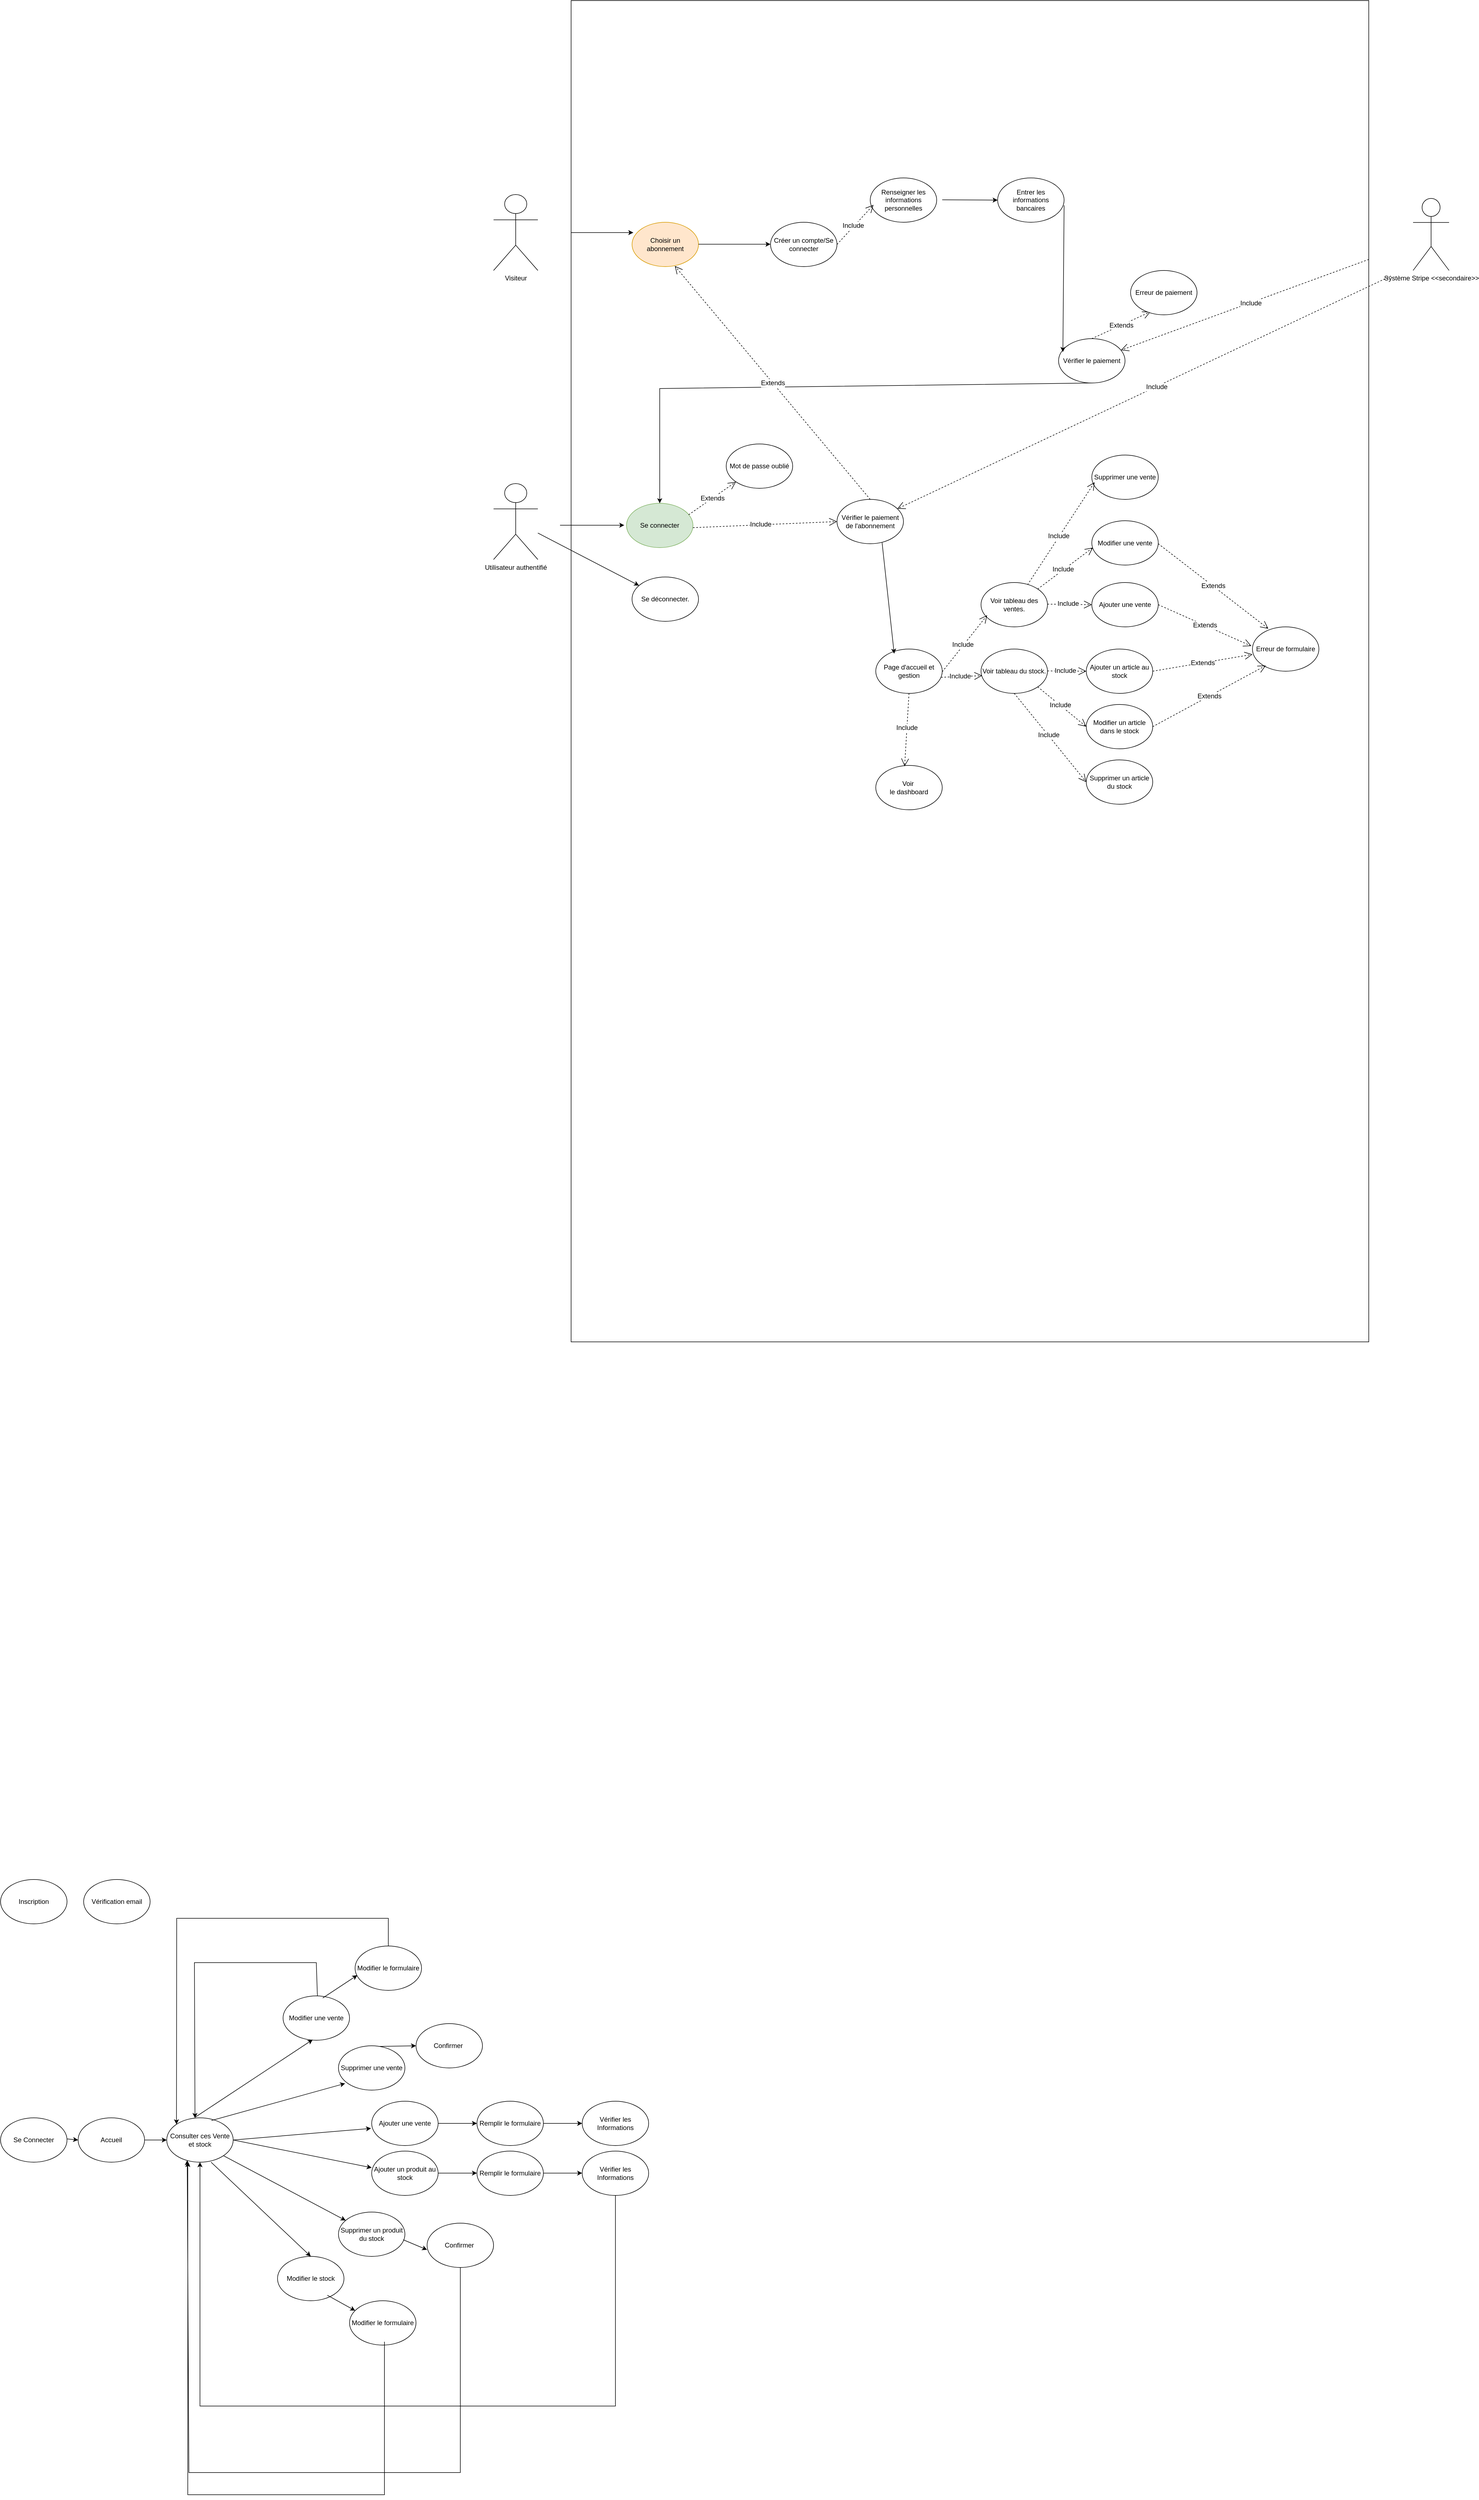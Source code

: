 <mxfile version="26.0.10">
  <diagram name="Page-1" id="WDRVITcvD2mHld8Jn1Gp">
    <mxGraphModel dx="3990" dy="2887" grid="1" gridSize="10" guides="1" tooltips="1" connect="1" arrows="1" fold="1" page="1" pageScale="1" pageWidth="1200" pageHeight="1600" background="#ffffff" math="0" shadow="0">
      <root>
        <mxCell id="0" />
        <mxCell id="1" parent="0" />
        <mxCell id="PsPLvPypxk53Q5T2BopA-7" value="Se Connecter" style="ellipse;whiteSpace=wrap;html=1;labelBackgroundColor=none;" parent="1" vertex="1">
          <mxGeometry x="-540" y="2500" width="120" height="80" as="geometry" />
        </mxCell>
        <mxCell id="PsPLvPypxk53Q5T2BopA-8" value="&lt;div&gt;Consulter ces Vente et stock&lt;/div&gt;" style="ellipse;whiteSpace=wrap;html=1;labelBackgroundColor=none;" parent="1" vertex="1">
          <mxGeometry x="-240" y="2500" width="120" height="80" as="geometry" />
        </mxCell>
        <mxCell id="PsPLvPypxk53Q5T2BopA-9" value="Ajouter un produit au stock" style="ellipse;whiteSpace=wrap;html=1;labelBackgroundColor=none;" parent="1" vertex="1">
          <mxGeometry x="130" y="2560" width="120" height="80" as="geometry" />
        </mxCell>
        <mxCell id="PsPLvPypxk53Q5T2BopA-10" value="Ajouter une vente" style="ellipse;whiteSpace=wrap;html=1;labelBackgroundColor=none;" parent="1" vertex="1">
          <mxGeometry x="130" y="2470" width="120" height="80" as="geometry" />
        </mxCell>
        <mxCell id="PsPLvPypxk53Q5T2BopA-11" value="Supprimer un produit du stock" style="ellipse;whiteSpace=wrap;html=1;labelBackgroundColor=none;" parent="1" vertex="1">
          <mxGeometry x="70" y="2670" width="120" height="80" as="geometry" />
        </mxCell>
        <mxCell id="PsPLvPypxk53Q5T2BopA-12" value="Supprimer une vente" style="ellipse;whiteSpace=wrap;html=1;labelBackgroundColor=none;" parent="1" vertex="1">
          <mxGeometry x="70" y="2370" width="120" height="80" as="geometry" />
        </mxCell>
        <mxCell id="PsPLvPypxk53Q5T2BopA-13" value="Modifier une vente" style="ellipse;whiteSpace=wrap;html=1;labelBackgroundColor=none;" parent="1" vertex="1">
          <mxGeometry x="-30" y="2280" width="120" height="80" as="geometry" />
        </mxCell>
        <mxCell id="PsPLvPypxk53Q5T2BopA-14" value="Modifier le stock" style="ellipse;whiteSpace=wrap;html=1;labelBackgroundColor=none;" parent="1" vertex="1">
          <mxGeometry x="-40" y="2750" width="120" height="80" as="geometry" />
        </mxCell>
        <mxCell id="PsPLvPypxk53Q5T2BopA-15" value="Inscription" style="ellipse;whiteSpace=wrap;html=1;labelBackgroundColor=none;" parent="1" vertex="1">
          <mxGeometry x="-540" y="2070" width="120" height="80" as="geometry" />
        </mxCell>
        <mxCell id="PsPLvPypxk53Q5T2BopA-16" value="Vérification email" style="ellipse;whiteSpace=wrap;html=1;labelBackgroundColor=none;" parent="1" vertex="1">
          <mxGeometry x="-390" y="2070" width="120" height="80" as="geometry" />
        </mxCell>
        <mxCell id="PsPLvPypxk53Q5T2BopA-21" value="Modifier le formulaire" style="ellipse;whiteSpace=wrap;html=1;labelBackgroundColor=none;" parent="1" vertex="1">
          <mxGeometry x="100" y="2190" width="120" height="80" as="geometry" />
        </mxCell>
        <mxCell id="PsPLvPypxk53Q5T2BopA-23" value="Accueil" style="ellipse;whiteSpace=wrap;html=1;labelBackgroundColor=none;" parent="1" vertex="1">
          <mxGeometry x="-400" y="2500" width="120" height="80" as="geometry" />
        </mxCell>
        <mxCell id="PsPLvPypxk53Q5T2BopA-24" value="Con&lt;span style=&quot;background-color: initial;&quot;&gt;firmer&amp;nbsp;&lt;/span&gt;" style="ellipse;whiteSpace=wrap;html=1;labelBackgroundColor=none;" parent="1" vertex="1">
          <mxGeometry x="210" y="2330" width="120" height="80" as="geometry" />
        </mxCell>
        <mxCell id="PsPLvPypxk53Q5T2BopA-25" value="Remplir le formulaire" style="ellipse;whiteSpace=wrap;html=1;labelBackgroundColor=none;" parent="1" vertex="1">
          <mxGeometry x="320" y="2470" width="120" height="80" as="geometry" />
        </mxCell>
        <mxCell id="PsPLvPypxk53Q5T2BopA-26" value="Remplir le formulaire" style="ellipse;whiteSpace=wrap;html=1;labelBackgroundColor=none;" parent="1" vertex="1">
          <mxGeometry x="320" y="2560" width="120" height="80" as="geometry" />
        </mxCell>
        <mxCell id="PsPLvPypxk53Q5T2BopA-27" value="Modifier le formulaire" style="ellipse;whiteSpace=wrap;html=1;labelBackgroundColor=none;" parent="1" vertex="1">
          <mxGeometry x="90" y="2830" width="120" height="80" as="geometry" />
        </mxCell>
        <mxCell id="PsPLvPypxk53Q5T2BopA-28" value="Con&lt;span style=&quot;background-color: initial;&quot;&gt;firmer&amp;nbsp;&lt;/span&gt;" style="ellipse;whiteSpace=wrap;html=1;labelBackgroundColor=none;" parent="1" vertex="1">
          <mxGeometry x="230" y="2690" width="120" height="80" as="geometry" />
        </mxCell>
        <mxCell id="PsPLvPypxk53Q5T2BopA-29" value="Vérifier les Informations" style="ellipse;whiteSpace=wrap;html=1;labelBackgroundColor=none;" parent="1" vertex="1">
          <mxGeometry x="510" y="2470" width="120" height="80" as="geometry" />
        </mxCell>
        <mxCell id="PsPLvPypxk53Q5T2BopA-30" value="Vérifier les Informations" style="ellipse;whiteSpace=wrap;html=1;labelBackgroundColor=none;" parent="1" vertex="1">
          <mxGeometry x="510" y="2560" width="120" height="80" as="geometry" />
        </mxCell>
        <mxCell id="PsPLvPypxk53Q5T2BopA-31" value="" style="endArrow=classic;html=1;rounded=0;entryX=0;entryY=0.5;entryDx=0;entryDy=0;labelBackgroundColor=none;fontColor=default;" parent="1" target="PsPLvPypxk53Q5T2BopA-23" edge="1">
          <mxGeometry width="50" height="50" relative="1" as="geometry">
            <mxPoint x="-420" y="2538" as="sourcePoint" />
            <mxPoint x="-240" y="2760" as="targetPoint" />
          </mxGeometry>
        </mxCell>
        <mxCell id="PsPLvPypxk53Q5T2BopA-32" value="" style="endArrow=classic;html=1;rounded=0;entryX=0;entryY=0.5;entryDx=0;entryDy=0;labelBackgroundColor=none;fontColor=default;" parent="1" source="PsPLvPypxk53Q5T2BopA-23" target="PsPLvPypxk53Q5T2BopA-8" edge="1">
          <mxGeometry width="50" height="50" relative="1" as="geometry">
            <mxPoint x="-170" y="2580" as="sourcePoint" />
            <mxPoint x="-160" y="2542" as="targetPoint" />
          </mxGeometry>
        </mxCell>
        <mxCell id="PsPLvPypxk53Q5T2BopA-34" value="" style="endArrow=classic;html=1;rounded=0;entryX=-0.01;entryY=0.613;entryDx=0;entryDy=0;entryPerimeter=0;exitX=1;exitY=0.5;exitDx=0;exitDy=0;labelBackgroundColor=none;fontColor=default;" parent="1" source="PsPLvPypxk53Q5T2BopA-8" target="PsPLvPypxk53Q5T2BopA-10" edge="1">
          <mxGeometry width="50" height="50" relative="1" as="geometry">
            <mxPoint x="100" y="2550" as="sourcePoint" />
            <mxPoint x="200" y="2550" as="targetPoint" />
          </mxGeometry>
        </mxCell>
        <mxCell id="PsPLvPypxk53Q5T2BopA-35" value="" style="endArrow=classic;html=1;rounded=0;entryX=0;entryY=0.375;entryDx=0;entryDy=0;entryPerimeter=0;exitX=1;exitY=0.5;exitDx=0;exitDy=0;labelBackgroundColor=none;fontColor=default;" parent="1" source="PsPLvPypxk53Q5T2BopA-8" target="PsPLvPypxk53Q5T2BopA-9" edge="1">
          <mxGeometry width="50" height="50" relative="1" as="geometry">
            <mxPoint x="100" y="2550" as="sourcePoint" />
            <mxPoint x="139" y="2529" as="targetPoint" />
          </mxGeometry>
        </mxCell>
        <mxCell id="PsPLvPypxk53Q5T2BopA-36" value="" style="endArrow=classic;html=1;rounded=0;exitX=1;exitY=0.5;exitDx=0;exitDy=0;labelBackgroundColor=none;fontColor=default;" parent="1" source="PsPLvPypxk53Q5T2BopA-10" target="PsPLvPypxk53Q5T2BopA-25" edge="1">
          <mxGeometry width="50" height="50" relative="1" as="geometry">
            <mxPoint x="110" y="2560" as="sourcePoint" />
            <mxPoint x="139" y="2529" as="targetPoint" />
          </mxGeometry>
        </mxCell>
        <mxCell id="PsPLvPypxk53Q5T2BopA-37" value="" style="endArrow=classic;html=1;rounded=0;exitX=1;exitY=0.5;exitDx=0;exitDy=0;labelBackgroundColor=none;fontColor=default;" parent="1" edge="1">
          <mxGeometry width="50" height="50" relative="1" as="geometry">
            <mxPoint x="250" y="2599.7" as="sourcePoint" />
            <mxPoint x="320" y="2599.7" as="targetPoint" />
          </mxGeometry>
        </mxCell>
        <mxCell id="PsPLvPypxk53Q5T2BopA-38" value="" style="endArrow=classic;html=1;rounded=0;exitX=1;exitY=0.5;exitDx=0;exitDy=0;labelBackgroundColor=none;fontColor=default;" parent="1" edge="1">
          <mxGeometry width="50" height="50" relative="1" as="geometry">
            <mxPoint x="440" y="2510" as="sourcePoint" />
            <mxPoint x="510" y="2510" as="targetPoint" />
          </mxGeometry>
        </mxCell>
        <mxCell id="PsPLvPypxk53Q5T2BopA-39" value="" style="endArrow=classic;html=1;rounded=0;exitX=1;exitY=0.5;exitDx=0;exitDy=0;labelBackgroundColor=none;fontColor=default;" parent="1" edge="1">
          <mxGeometry width="50" height="50" relative="1" as="geometry">
            <mxPoint x="440" y="2599.7" as="sourcePoint" />
            <mxPoint x="510" y="2599.7" as="targetPoint" />
          </mxGeometry>
        </mxCell>
        <mxCell id="PsPLvPypxk53Q5T2BopA-43" value="" style="endArrow=classic;html=1;rounded=0;exitX=1;exitY=1;exitDx=0;exitDy=0;labelBackgroundColor=none;fontColor=default;" parent="1" source="PsPLvPypxk53Q5T2BopA-8" target="PsPLvPypxk53Q5T2BopA-11" edge="1">
          <mxGeometry width="50" height="50" relative="1" as="geometry">
            <mxPoint x="40" y="2590" as="sourcePoint" />
            <mxPoint x="70" y="2630" as="targetPoint" />
          </mxGeometry>
        </mxCell>
        <mxCell id="PsPLvPypxk53Q5T2BopA-44" value="" style="endArrow=classic;html=1;rounded=0;entryX=0.5;entryY=0;entryDx=0;entryDy=0;exitX=0.667;exitY=1;exitDx=0;exitDy=0;exitPerimeter=0;labelBackgroundColor=none;fontColor=default;" parent="1" source="PsPLvPypxk53Q5T2BopA-8" target="PsPLvPypxk53Q5T2BopA-14" edge="1">
          <mxGeometry width="50" height="50" relative="1" as="geometry">
            <mxPoint x="40" y="2590" as="sourcePoint" />
            <mxPoint x="113" y="2684" as="targetPoint" />
          </mxGeometry>
        </mxCell>
        <mxCell id="PsPLvPypxk53Q5T2BopA-45" value="" style="endArrow=classic;html=1;rounded=0;exitX=0.672;exitY=0.061;exitDx=0;exitDy=0;exitPerimeter=0;labelBackgroundColor=none;fontColor=default;" parent="1" source="PsPLvPypxk53Q5T2BopA-8" edge="1">
          <mxGeometry width="50" height="50" relative="1" as="geometry">
            <mxPoint x="41" y="2510" as="sourcePoint" />
            <mxPoint x="82" y="2438" as="targetPoint" />
          </mxGeometry>
        </mxCell>
        <mxCell id="PsPLvPypxk53Q5T2BopA-46" value="" style="endArrow=classic;html=1;rounded=0;entryX=0.446;entryY=0.987;entryDx=0;entryDy=0;entryPerimeter=0;exitX=0.432;exitY=-0.018;exitDx=0;exitDy=0;exitPerimeter=0;labelBackgroundColor=none;fontColor=default;" parent="1" source="PsPLvPypxk53Q5T2BopA-8" target="PsPLvPypxk53Q5T2BopA-13" edge="1">
          <mxGeometry width="50" height="50" relative="1" as="geometry">
            <mxPoint x="40" y="2510" as="sourcePoint" />
            <mxPoint x="92" y="2448" as="targetPoint" />
          </mxGeometry>
        </mxCell>
        <mxCell id="PsPLvPypxk53Q5T2BopA-47" value="" style="endArrow=classic;html=1;rounded=0;exitX=0.597;exitY=0.048;exitDx=0;exitDy=0;exitPerimeter=0;entryX=0.034;entryY=0.658;entryDx=0;entryDy=0;entryPerimeter=0;labelBackgroundColor=none;fontColor=default;" parent="1" source="PsPLvPypxk53Q5T2BopA-13" target="PsPLvPypxk53Q5T2BopA-21" edge="1">
          <mxGeometry width="50" height="50" relative="1" as="geometry">
            <mxPoint x="51" y="2520" as="sourcePoint" />
            <mxPoint x="92" y="2448" as="targetPoint" />
          </mxGeometry>
        </mxCell>
        <mxCell id="PsPLvPypxk53Q5T2BopA-48" value="" style="endArrow=classic;html=1;rounded=0;exitX=0.622;exitY=0.014;exitDx=0;exitDy=0;exitPerimeter=0;entryX=0;entryY=0.5;entryDx=0;entryDy=0;labelBackgroundColor=none;fontColor=default;" parent="1" source="PsPLvPypxk53Q5T2BopA-12" target="PsPLvPypxk53Q5T2BopA-24" edge="1">
          <mxGeometry width="50" height="50" relative="1" as="geometry">
            <mxPoint x="52" y="2294" as="sourcePoint" />
            <mxPoint x="114" y="2253" as="targetPoint" />
          </mxGeometry>
        </mxCell>
        <mxCell id="PsPLvPypxk53Q5T2BopA-50" value="" style="endArrow=classic;html=1;rounded=0;entryX=0.085;entryY=0.223;entryDx=0;entryDy=0;entryPerimeter=0;labelBackgroundColor=none;fontColor=default;" parent="1" target="PsPLvPypxk53Q5T2BopA-27" edge="1">
          <mxGeometry width="50" height="50" relative="1" as="geometry">
            <mxPoint x="50" y="2820" as="sourcePoint" />
            <mxPoint x="113" y="2904" as="targetPoint" />
          </mxGeometry>
        </mxCell>
        <mxCell id="PsPLvPypxk53Q5T2BopA-51" value="" style="endArrow=classic;html=1;rounded=0;entryX=0;entryY=0.601;entryDx=0;entryDy=0;entryPerimeter=0;labelBackgroundColor=none;fontColor=default;" parent="1" target="PsPLvPypxk53Q5T2BopA-28" edge="1">
          <mxGeometry width="50" height="50" relative="1" as="geometry">
            <mxPoint x="187" y="2720" as="sourcePoint" />
            <mxPoint x="250" y="2804" as="targetPoint" />
          </mxGeometry>
        </mxCell>
        <mxCell id="PsPLvPypxk53Q5T2BopA-53" value="" style="endArrow=classic;html=1;rounded=0;exitX=0.5;exitY=1;exitDx=0;exitDy=0;entryX=0.5;entryY=1;entryDx=0;entryDy=0;labelBackgroundColor=none;fontColor=default;" parent="1" source="PsPLvPypxk53Q5T2BopA-30" target="PsPLvPypxk53Q5T2BopA-8" edge="1">
          <mxGeometry width="50" height="50" relative="1" as="geometry">
            <mxPoint x="90" y="2670" as="sourcePoint" />
            <mxPoint x="140" y="2620" as="targetPoint" />
            <Array as="points">
              <mxPoint x="570" y="3020" />
              <mxPoint x="-180" y="3020" />
            </Array>
          </mxGeometry>
        </mxCell>
        <mxCell id="PsPLvPypxk53Q5T2BopA-54" value="" style="endArrow=classic;html=1;rounded=0;exitX=0.5;exitY=1;exitDx=0;exitDy=0;entryX=0.308;entryY=0.956;entryDx=0;entryDy=0;entryPerimeter=0;labelBackgroundColor=none;fontColor=default;" parent="1" target="PsPLvPypxk53Q5T2BopA-8" edge="1">
          <mxGeometry width="50" height="50" relative="1" as="geometry">
            <mxPoint x="290" y="2770" as="sourcePoint" />
            <mxPoint x="-460" y="2710" as="targetPoint" />
            <Array as="points">
              <mxPoint x="290" y="3140" />
              <mxPoint x="-200" y="3140" />
            </Array>
          </mxGeometry>
        </mxCell>
        <mxCell id="PsPLvPypxk53Q5T2BopA-55" value="" style="endArrow=classic;html=1;rounded=0;exitX=0.5;exitY=1;exitDx=0;exitDy=0;entryX=0.317;entryY=0.995;entryDx=0;entryDy=0;entryPerimeter=0;labelBackgroundColor=none;fontColor=default;" parent="1" target="PsPLvPypxk53Q5T2BopA-8" edge="1">
          <mxGeometry width="50" height="50" relative="1" as="geometry">
            <mxPoint x="153" y="2904" as="sourcePoint" />
            <mxPoint x="-340" y="2710" as="targetPoint" />
            <Array as="points">
              <mxPoint x="153" y="3180" />
              <mxPoint x="-90" y="3180" />
              <mxPoint x="-202" y="3180" />
            </Array>
          </mxGeometry>
        </mxCell>
        <mxCell id="PsPLvPypxk53Q5T2BopA-56" value="" style="endArrow=classic;html=1;rounded=0;exitX=0.5;exitY=1;exitDx=0;exitDy=0;entryX=0;entryY=0;entryDx=0;entryDy=0;labelBackgroundColor=none;fontColor=default;" parent="1" target="PsPLvPypxk53Q5T2BopA-8" edge="1">
          <mxGeometry width="50" height="50" relative="1" as="geometry">
            <mxPoint x="160" y="2190" as="sourcePoint" />
            <mxPoint x="-333" y="1996" as="targetPoint" />
            <Array as="points">
              <mxPoint x="160" y="2140" />
              <mxPoint x="-222" y="2140" />
            </Array>
          </mxGeometry>
        </mxCell>
        <mxCell id="PsPLvPypxk53Q5T2BopA-57" value="" style="endArrow=classic;html=1;rounded=0;exitX=0.5;exitY=1;exitDx=0;exitDy=0;entryX=0.425;entryY=0.004;entryDx=0;entryDy=0;entryPerimeter=0;labelBackgroundColor=none;fontColor=default;" parent="1" target="PsPLvPypxk53Q5T2BopA-8" edge="1">
          <mxGeometry width="50" height="50" relative="1" as="geometry">
            <mxPoint x="32" y="2280" as="sourcePoint" />
            <mxPoint x="-350" y="2602" as="targetPoint" />
            <Array as="points">
              <mxPoint x="30" y="2220" />
              <mxPoint x="-190" y="2220" />
            </Array>
          </mxGeometry>
        </mxCell>
        <mxCell id="PsPLvPypxk53Q5T2BopA-70" value="" style="rounded=0;whiteSpace=wrap;html=1;" parent="1" vertex="1">
          <mxGeometry x="490" y="-1320" width="1440" height="2420" as="geometry" />
        </mxCell>
        <mxCell id="PsPLvPypxk53Q5T2BopA-71" value="Visiteur" style="shape=umlActor;verticalLabelPosition=bottom;verticalAlign=top;html=1;" parent="1" vertex="1">
          <mxGeometry x="350" y="-970" width="80" height="137" as="geometry" />
        </mxCell>
        <mxCell id="PsPLvPypxk53Q5T2BopA-72" value="" style="endArrow=classic;html=1;rounded=0;exitX=0;exitY=0.173;exitDx=0;exitDy=0;exitPerimeter=0;entryX=0.078;entryY=0.173;entryDx=0;entryDy=0;entryPerimeter=0;" parent="1" source="PsPLvPypxk53Q5T2BopA-70" target="PsPLvPypxk53Q5T2BopA-70" edge="1">
          <mxGeometry width="50" height="50" relative="1" as="geometry">
            <mxPoint x="520" y="-800" as="sourcePoint" />
            <mxPoint x="570" y="-850" as="targetPoint" />
          </mxGeometry>
        </mxCell>
        <mxCell id="PsPLvPypxk53Q5T2BopA-73" value="Choisir un abonnement" style="ellipse;whiteSpace=wrap;html=1;fillColor=#ffe6cc;strokeColor=#d79b00;" parent="1" vertex="1">
          <mxGeometry x="600" y="-920" width="120" height="80" as="geometry" />
        </mxCell>
        <mxCell id="PsPLvPypxk53Q5T2BopA-74" value="" style="endArrow=classic;html=1;rounded=0;exitX=0;exitY=0.173;exitDx=0;exitDy=0;exitPerimeter=0;entryX=0.078;entryY=0.173;entryDx=0;entryDy=0;entryPerimeter=0;" parent="1" edge="1">
          <mxGeometry width="50" height="50" relative="1" as="geometry">
            <mxPoint x="720" y="-880.4" as="sourcePoint" />
            <mxPoint x="850" y="-880.4" as="targetPoint" />
          </mxGeometry>
        </mxCell>
        <mxCell id="PsPLvPypxk53Q5T2BopA-75" value="Créer un compte/Se connecter" style="ellipse;whiteSpace=wrap;html=1;" parent="1" vertex="1">
          <mxGeometry x="850" y="-920" width="120" height="80" as="geometry" />
        </mxCell>
        <mxCell id="PsPLvPypxk53Q5T2BopA-76" value="Renseigner les informations personnelles" style="ellipse;whiteSpace=wrap;html=1;" parent="1" vertex="1">
          <mxGeometry x="1030" y="-1000" width="120" height="80" as="geometry" />
        </mxCell>
        <mxCell id="PsPLvPypxk53Q5T2BopA-77" value="Entrer les informations bancaires" style="ellipse;whiteSpace=wrap;html=1;" parent="1" vertex="1">
          <mxGeometry x="1260" y="-1000" width="120" height="80" as="geometry" />
        </mxCell>
        <mxCell id="PsPLvPypxk53Q5T2BopA-78" value="Vérifier le paiement" style="ellipse;whiteSpace=wrap;html=1;" parent="1" vertex="1">
          <mxGeometry x="1370" y="-710" width="120" height="80" as="geometry" />
        </mxCell>
        <mxCell id="PsPLvPypxk53Q5T2BopA-79" value="Se connecter" style="ellipse;whiteSpace=wrap;html=1;fillColor=#d5e8d4;strokeColor=#82b366;" parent="1" vertex="1">
          <mxGeometry x="590" y="-413" width="120" height="80" as="geometry" />
        </mxCell>
        <mxCell id="PsPLvPypxk53Q5T2BopA-80" value="Extends" style="endArrow=open;endSize=12;dashed=1;html=1;rounded=0;fontSize=12;curved=1;exitX=0.5;exitY=0;exitDx=0;exitDy=0;entryX=0.299;entryY=0.932;entryDx=0;entryDy=0;entryPerimeter=0;" parent="1" source="PsPLvPypxk53Q5T2BopA-78" target="PsPLvPypxk53Q5T2BopA-90" edge="1">
          <mxGeometry x="-0.004" width="160" relative="1" as="geometry">
            <mxPoint x="1258" y="-1097" as="sourcePoint" />
            <mxPoint x="890" y="-1150" as="targetPoint" />
            <mxPoint as="offset" />
          </mxGeometry>
        </mxCell>
        <mxCell id="PsPLvPypxk53Q5T2BopA-81" value="Include" style="endArrow=open;endSize=12;dashed=1;html=1;rounded=0;fontSize=12;curved=1;entryX=0.049;entryY=0.608;entryDx=0;entryDy=0;exitX=1;exitY=0.5;exitDx=0;exitDy=0;entryPerimeter=0;" parent="1" source="PsPLvPypxk53Q5T2BopA-75" target="PsPLvPypxk53Q5T2BopA-76" edge="1">
          <mxGeometry x="-0.051" y="1" width="160" relative="1" as="geometry">
            <mxPoint x="1050" y="-800" as="sourcePoint" />
            <mxPoint x="797" y="-732" as="targetPoint" />
            <mxPoint x="-1" as="offset" />
          </mxGeometry>
        </mxCell>
        <mxCell id="PsPLvPypxk53Q5T2BopA-82" value="" style="endArrow=classic;html=1;rounded=0;exitX=0;exitY=0.173;exitDx=0;exitDy=0;exitPerimeter=0;entryX=0;entryY=0.5;entryDx=0;entryDy=0;" parent="1" target="PsPLvPypxk53Q5T2BopA-77" edge="1">
          <mxGeometry width="50" height="50" relative="1" as="geometry">
            <mxPoint x="1160" y="-960.48" as="sourcePoint" />
            <mxPoint x="1220" y="-960.06" as="targetPoint" />
          </mxGeometry>
        </mxCell>
        <mxCell id="PsPLvPypxk53Q5T2BopA-83" value="Système Stripe &amp;lt;&amp;lt;secondaire&amp;gt;&amp;gt;" style="shape=umlActor;verticalLabelPosition=bottom;verticalAlign=top;html=1;" parent="1" vertex="1">
          <mxGeometry x="2010" y="-963" width="65" height="130" as="geometry" />
        </mxCell>
        <mxCell id="PsPLvPypxk53Q5T2BopA-85" value="Include" style="endArrow=open;endSize=12;dashed=1;html=1;rounded=0;fontSize=12;curved=1;exitX=1;exitY=0.193;exitDx=0;exitDy=0;exitPerimeter=0;" parent="1" source="PsPLvPypxk53Q5T2BopA-70" target="PsPLvPypxk53Q5T2BopA-78" edge="1">
          <mxGeometry x="-0.051" y="1" width="160" relative="1" as="geometry">
            <mxPoint x="1580" y="-869" as="sourcePoint" />
            <mxPoint x="1666" y="-860" as="targetPoint" />
            <mxPoint x="-1" as="offset" />
          </mxGeometry>
        </mxCell>
        <mxCell id="PsPLvPypxk53Q5T2BopA-86" value="Utilisateur authentifié" style="shape=umlActor;verticalLabelPosition=bottom;verticalAlign=top;html=1;" parent="1" vertex="1">
          <mxGeometry x="350" y="-448.5" width="80" height="137" as="geometry" />
        </mxCell>
        <mxCell id="PsPLvPypxk53Q5T2BopA-87" value="" style="endArrow=classic;html=1;rounded=0;exitX=0.5;exitY=1;exitDx=0;exitDy=0;entryX=0.5;entryY=0;entryDx=0;entryDy=0;" parent="1" source="PsPLvPypxk53Q5T2BopA-78" target="PsPLvPypxk53Q5T2BopA-79" edge="1">
          <mxGeometry width="50" height="50" relative="1" as="geometry">
            <mxPoint x="1250" y="-570" as="sourcePoint" />
            <mxPoint x="1300" y="-620" as="targetPoint" />
            <Array as="points">
              <mxPoint x="650" y="-620" />
            </Array>
          </mxGeometry>
        </mxCell>
        <mxCell id="PsPLvPypxk53Q5T2BopA-88" value="" style="endArrow=classic;html=1;rounded=0;exitX=0;exitY=0.173;exitDx=0;exitDy=0;exitPerimeter=0;entryX=0.078;entryY=0.173;entryDx=0;entryDy=0;entryPerimeter=0;" parent="1" edge="1">
          <mxGeometry width="50" height="50" relative="1" as="geometry">
            <mxPoint x="470" y="-373.42" as="sourcePoint" />
            <mxPoint x="586" y="-373.42" as="targetPoint" />
          </mxGeometry>
        </mxCell>
        <mxCell id="PsPLvPypxk53Q5T2BopA-89" value="" style="endArrow=classic;html=1;rounded=0;exitX=0;exitY=0.173;exitDx=0;exitDy=0;exitPerimeter=0;entryX=0.065;entryY=0.301;entryDx=0;entryDy=0;entryPerimeter=0;" parent="1" target="PsPLvPypxk53Q5T2BopA-78" edge="1">
          <mxGeometry width="50" height="50" relative="1" as="geometry">
            <mxPoint x="1380" y="-950.48" as="sourcePoint" />
            <mxPoint x="1480" y="-950" as="targetPoint" />
          </mxGeometry>
        </mxCell>
        <mxCell id="PsPLvPypxk53Q5T2BopA-90" value="Erreur de paiement" style="ellipse;whiteSpace=wrap;html=1;" parent="1" vertex="1">
          <mxGeometry x="1500" y="-833" width="120" height="80" as="geometry" />
        </mxCell>
        <mxCell id="PsPLvPypxk53Q5T2BopA-91" value="Mot de passe oublié" style="ellipse;whiteSpace=wrap;html=1;" parent="1" vertex="1">
          <mxGeometry x="770" y="-520" width="120" height="80" as="geometry" />
        </mxCell>
        <mxCell id="PsPLvPypxk53Q5T2BopA-92" value="Extends" style="endArrow=open;endSize=12;dashed=1;html=1;rounded=0;fontSize=12;curved=1;exitX=0.935;exitY=0.259;exitDx=0;exitDy=0;entryX=0;entryY=1;entryDx=0;entryDy=0;exitPerimeter=0;" parent="1" source="PsPLvPypxk53Q5T2BopA-79" target="PsPLvPypxk53Q5T2BopA-91" edge="1">
          <mxGeometry x="-0.004" width="160" relative="1" as="geometry">
            <mxPoint x="700" y="-385" as="sourcePoint" />
            <mxPoint x="756" y="-480" as="targetPoint" />
            <mxPoint as="offset" />
          </mxGeometry>
        </mxCell>
        <mxCell id="PsPLvPypxk53Q5T2BopA-93" value="Vérifier le paiement de l&#39;abonnement" style="ellipse;whiteSpace=wrap;html=1;" parent="1" vertex="1">
          <mxGeometry x="970" y="-420" width="120" height="80" as="geometry" />
        </mxCell>
        <mxCell id="PsPLvPypxk53Q5T2BopA-94" value="Page d&#39;accueil et gestion" style="ellipse;whiteSpace=wrap;html=1;" parent="1" vertex="1">
          <mxGeometry x="1040" y="-150" width="120" height="80" as="geometry" />
        </mxCell>
        <mxCell id="PsPLvPypxk53Q5T2BopA-95" value="Voir tableau des ventes." style="ellipse;whiteSpace=wrap;html=1;" parent="1" vertex="1">
          <mxGeometry x="1230" y="-270" width="120" height="80" as="geometry" />
        </mxCell>
        <mxCell id="PsPLvPypxk53Q5T2BopA-96" value="Voir tableau du stock." style="ellipse;whiteSpace=wrap;html=1;" parent="1" vertex="1">
          <mxGeometry x="1230" y="-150" width="120" height="80" as="geometry" />
        </mxCell>
        <mxCell id="PsPLvPypxk53Q5T2BopA-97" value="Voir&amp;nbsp;&lt;div&gt;le&lt;span style=&quot;background-color: initial;&quot;&gt;&amp;nbsp;dashboard&lt;/span&gt;&lt;/div&gt;" style="ellipse;whiteSpace=wrap;html=1;" parent="1" vertex="1">
          <mxGeometry x="1040" y="60" width="120" height="80" as="geometry" />
        </mxCell>
        <mxCell id="PsPLvPypxk53Q5T2BopA-98" value="Se déconnecter." style="ellipse;whiteSpace=wrap;html=1;" parent="1" vertex="1">
          <mxGeometry x="600" y="-280" width="120" height="80" as="geometry" />
        </mxCell>
        <mxCell id="PsPLvPypxk53Q5T2BopA-99" value="Include" style="endArrow=open;endSize=12;dashed=1;html=1;rounded=0;fontSize=12;curved=1;exitX=1;exitY=0.193;exitDx=0;exitDy=0;exitPerimeter=0;" parent="1" target="PsPLvPypxk53Q5T2BopA-93" edge="1">
          <mxGeometry x="-0.051" y="1" width="160" relative="1" as="geometry">
            <mxPoint x="1970" y="-823" as="sourcePoint" />
            <mxPoint x="1495" y="-677" as="targetPoint" />
            <mxPoint x="-1" as="offset" />
          </mxGeometry>
        </mxCell>
        <mxCell id="PsPLvPypxk53Q5T2BopA-101" value="" style="endArrow=classic;html=1;rounded=0;exitX=0.678;exitY=0.97;exitDx=0;exitDy=0;entryX=0.277;entryY=0.105;entryDx=0;entryDy=0;exitPerimeter=0;entryPerimeter=0;" parent="1" source="PsPLvPypxk53Q5T2BopA-93" target="PsPLvPypxk53Q5T2BopA-94" edge="1">
          <mxGeometry width="50" height="50" relative="1" as="geometry">
            <mxPoint x="720" y="-363" as="sourcePoint" />
            <mxPoint x="980" y="-370" as="targetPoint" />
          </mxGeometry>
        </mxCell>
        <mxCell id="PsPLvPypxk53Q5T2BopA-102" value="" style="endArrow=classic;html=1;rounded=0;" parent="1" source="PsPLvPypxk53Q5T2BopA-86" target="PsPLvPypxk53Q5T2BopA-98" edge="1">
          <mxGeometry width="50" height="50" relative="1" as="geometry">
            <mxPoint x="1061" y="-332" as="sourcePoint" />
            <mxPoint x="1133" y="-252" as="targetPoint" />
          </mxGeometry>
        </mxCell>
        <mxCell id="PsPLvPypxk53Q5T2BopA-104" value="Modifier une vente" style="ellipse;whiteSpace=wrap;html=1;" parent="1" vertex="1">
          <mxGeometry x="1430" y="-381.5" width="120" height="80" as="geometry" />
        </mxCell>
        <mxCell id="PsPLvPypxk53Q5T2BopA-105" value="Ajouter une vente" style="ellipse;whiteSpace=wrap;html=1;" parent="1" vertex="1">
          <mxGeometry x="1430" y="-270" width="120" height="80" as="geometry" />
        </mxCell>
        <mxCell id="PsPLvPypxk53Q5T2BopA-108" value="Supprimer une vente" style="ellipse;whiteSpace=wrap;html=1;" parent="1" vertex="1">
          <mxGeometry x="1430" y="-500" width="120" height="80" as="geometry" />
        </mxCell>
        <mxCell id="PsPLvPypxk53Q5T2BopA-109" value="Ajouter un article au stock" style="ellipse;whiteSpace=wrap;html=1;" parent="1" vertex="1">
          <mxGeometry x="1420" y="-150" width="120" height="80" as="geometry" />
        </mxCell>
        <mxCell id="PsPLvPypxk53Q5T2BopA-110" value="Modifier un article dans le stock" style="ellipse;whiteSpace=wrap;html=1;" parent="1" vertex="1">
          <mxGeometry x="1420" y="-50" width="120" height="80" as="geometry" />
        </mxCell>
        <mxCell id="PsPLvPypxk53Q5T2BopA-111" value="Supprimer un article du stock" style="ellipse;whiteSpace=wrap;html=1;" parent="1" vertex="1">
          <mxGeometry x="1420" y="50" width="120" height="80" as="geometry" />
        </mxCell>
        <mxCell id="PsPLvPypxk53Q5T2BopA-115" value="Include" style="endArrow=open;endSize=12;dashed=1;html=1;rounded=0;fontSize=12;curved=1;entryX=0;entryY=0.5;entryDx=0;entryDy=0;exitX=1;exitY=0.5;exitDx=0;exitDy=0;" parent="1" target="PsPLvPypxk53Q5T2BopA-93" edge="1">
          <mxGeometry x="-0.051" y="1" width="160" relative="1" as="geometry">
            <mxPoint x="710" y="-369" as="sourcePoint" />
            <mxPoint x="776" y="-440" as="targetPoint" />
            <mxPoint x="-1" as="offset" />
          </mxGeometry>
        </mxCell>
        <mxCell id="PsPLvPypxk53Q5T2BopA-116" value="Extends" style="endArrow=open;endSize=12;dashed=1;html=1;rounded=0;fontSize=12;curved=1;exitX=0.5;exitY=0;exitDx=0;exitDy=0;entryX=0.644;entryY=0.986;entryDx=0;entryDy=0;entryPerimeter=0;" parent="1" source="PsPLvPypxk53Q5T2BopA-93" target="PsPLvPypxk53Q5T2BopA-73" edge="1">
          <mxGeometry x="-0.004" width="160" relative="1" as="geometry">
            <mxPoint x="712" y="-382" as="sourcePoint" />
            <mxPoint x="798" y="-442" as="targetPoint" />
            <mxPoint as="offset" />
          </mxGeometry>
        </mxCell>
        <mxCell id="PsPLvPypxk53Q5T2BopA-117" value="Include" style="endArrow=open;endSize=12;dashed=1;html=1;rounded=0;fontSize=12;curved=1;entryX=0.092;entryY=0.738;entryDx=0;entryDy=0;exitX=1;exitY=0.5;exitDx=0;exitDy=0;entryPerimeter=0;" parent="1" target="PsPLvPypxk53Q5T2BopA-95" edge="1">
          <mxGeometry x="-0.051" y="1" width="160" relative="1" as="geometry">
            <mxPoint x="1160" y="-109" as="sourcePoint" />
            <mxPoint x="1420" y="-120" as="targetPoint" />
            <mxPoint x="-1" as="offset" />
          </mxGeometry>
        </mxCell>
        <mxCell id="PsPLvPypxk53Q5T2BopA-118" value="Include" style="endArrow=open;endSize=12;dashed=1;html=1;rounded=0;fontSize=12;curved=1;entryX=0.017;entryY=0.6;entryDx=0;entryDy=0;exitX=0.983;exitY=0.638;exitDx=0;exitDy=0;entryPerimeter=0;exitPerimeter=0;" parent="1" source="PsPLvPypxk53Q5T2BopA-94" target="PsPLvPypxk53Q5T2BopA-96" edge="1">
          <mxGeometry x="-0.051" y="1" width="160" relative="1" as="geometry">
            <mxPoint x="1170" y="-99" as="sourcePoint" />
            <mxPoint x="1251" y="-201" as="targetPoint" />
            <mxPoint x="-1" as="offset" />
          </mxGeometry>
        </mxCell>
        <mxCell id="PsPLvPypxk53Q5T2BopA-119" value="Include" style="endArrow=open;endSize=12;dashed=1;html=1;rounded=0;fontSize=12;curved=1;entryX=0.434;entryY=0.021;entryDx=0;entryDy=0;exitX=0.5;exitY=1;exitDx=0;exitDy=0;entryPerimeter=0;" parent="1" source="PsPLvPypxk53Q5T2BopA-94" target="PsPLvPypxk53Q5T2BopA-97" edge="1">
          <mxGeometry x="-0.051" y="1" width="160" relative="1" as="geometry">
            <mxPoint x="1180" y="-89" as="sourcePoint" />
            <mxPoint x="1242" y="-92" as="targetPoint" />
            <mxPoint x="-1" as="offset" />
          </mxGeometry>
        </mxCell>
        <mxCell id="PsPLvPypxk53Q5T2BopA-120" value="Include" style="endArrow=open;endSize=12;dashed=1;html=1;rounded=0;fontSize=12;curved=1;entryX=0;entryY=0.5;entryDx=0;entryDy=0;exitX=1;exitY=0.5;exitDx=0;exitDy=0;" parent="1" target="PsPLvPypxk53Q5T2BopA-105" edge="1">
          <mxGeometry x="-0.051" y="1" width="160" relative="1" as="geometry">
            <mxPoint x="1350" y="-231" as="sourcePoint" />
            <mxPoint x="1431" y="-333" as="targetPoint" />
            <mxPoint x="-1" as="offset" />
          </mxGeometry>
        </mxCell>
        <mxCell id="PsPLvPypxk53Q5T2BopA-121" value="Include" style="endArrow=open;endSize=12;dashed=1;html=1;rounded=0;fontSize=12;curved=1;entryX=0.017;entryY=0.606;entryDx=0;entryDy=0;exitX=1;exitY=0;exitDx=0;exitDy=0;entryPerimeter=0;" parent="1" source="PsPLvPypxk53Q5T2BopA-95" target="PsPLvPypxk53Q5T2BopA-104" edge="1">
          <mxGeometry x="-0.051" y="1" width="160" relative="1" as="geometry">
            <mxPoint x="1360" y="-221" as="sourcePoint" />
            <mxPoint x="1400" y="-220" as="targetPoint" />
            <mxPoint x="-1" as="offset" />
          </mxGeometry>
        </mxCell>
        <mxCell id="PsPLvPypxk53Q5T2BopA-122" value="Include" style="endArrow=open;endSize=12;dashed=1;html=1;rounded=0;fontSize=12;curved=1;entryX=0.042;entryY=0.613;entryDx=0;entryDy=0;exitX=0.7;exitY=0.05;exitDx=0;exitDy=0;entryPerimeter=0;exitPerimeter=0;" parent="1" source="PsPLvPypxk53Q5T2BopA-95" target="PsPLvPypxk53Q5T2BopA-108" edge="1">
          <mxGeometry x="-0.051" y="1" width="160" relative="1" as="geometry">
            <mxPoint x="1342" y="-248" as="sourcePoint" />
            <mxPoint x="1442" y="-323" as="targetPoint" />
            <mxPoint x="-1" as="offset" />
          </mxGeometry>
        </mxCell>
        <mxCell id="PsPLvPypxk53Q5T2BopA-123" value="Include" style="endArrow=open;endSize=12;dashed=1;html=1;rounded=0;fontSize=12;curved=1;exitX=1;exitY=0.5;exitDx=0;exitDy=0;entryX=0;entryY=0.5;entryDx=0;entryDy=0;" parent="1" target="PsPLvPypxk53Q5T2BopA-109" edge="1">
          <mxGeometry x="-0.051" y="1" width="160" relative="1" as="geometry">
            <mxPoint x="1350" y="-110.5" as="sourcePoint" />
            <mxPoint x="1390" y="-109" as="targetPoint" />
            <mxPoint x="-1" as="offset" />
          </mxGeometry>
        </mxCell>
        <mxCell id="PsPLvPypxk53Q5T2BopA-126" value="Include" style="endArrow=open;endSize=12;dashed=1;html=1;rounded=0;fontSize=12;curved=1;exitX=1;exitY=1;exitDx=0;exitDy=0;entryX=0;entryY=0.5;entryDx=0;entryDy=0;" parent="1" source="PsPLvPypxk53Q5T2BopA-96" target="PsPLvPypxk53Q5T2BopA-110" edge="1">
          <mxGeometry x="-0.051" y="1" width="160" relative="1" as="geometry">
            <mxPoint x="1360" y="-100.5" as="sourcePoint" />
            <mxPoint x="1430" y="-100" as="targetPoint" />
            <mxPoint x="-1" as="offset" />
          </mxGeometry>
        </mxCell>
        <mxCell id="PsPLvPypxk53Q5T2BopA-127" value="Include" style="endArrow=open;endSize=12;dashed=1;html=1;rounded=0;fontSize=12;curved=1;exitX=0.5;exitY=1;exitDx=0;exitDy=0;entryX=0;entryY=0.5;entryDx=0;entryDy=0;" parent="1" source="PsPLvPypxk53Q5T2BopA-96" target="PsPLvPypxk53Q5T2BopA-111" edge="1">
          <mxGeometry x="-0.051" y="1" width="160" relative="1" as="geometry">
            <mxPoint x="1342" y="-72" as="sourcePoint" />
            <mxPoint x="1430" as="targetPoint" />
            <mxPoint x="-1" as="offset" />
          </mxGeometry>
        </mxCell>
        <mxCell id="PsPLvPypxk53Q5T2BopA-128" value="Erreur de formulaire" style="ellipse;whiteSpace=wrap;html=1;" parent="1" vertex="1">
          <mxGeometry x="1720" y="-190" width="120" height="80" as="geometry" />
        </mxCell>
        <mxCell id="PsPLvPypxk53Q5T2BopA-129" value="Extends" style="endArrow=open;endSize=12;dashed=1;html=1;rounded=0;fontSize=12;curved=1;entryX=0.239;entryY=0.042;entryDx=0;entryDy=0;entryPerimeter=0;" parent="1" target="PsPLvPypxk53Q5T2BopA-128" edge="1">
          <mxGeometry x="-0.004" width="160" relative="1" as="geometry">
            <mxPoint x="1550" y="-340" as="sourcePoint" />
            <mxPoint x="1618" y="-392" as="targetPoint" />
            <mxPoint as="offset" />
          </mxGeometry>
        </mxCell>
        <mxCell id="PsPLvPypxk53Q5T2BopA-130" value="Extends" style="endArrow=open;endSize=12;dashed=1;html=1;rounded=0;fontSize=12;curved=1;exitX=1;exitY=0.5;exitDx=0;exitDy=0;entryX=-0.017;entryY=0.432;entryDx=0;entryDy=0;entryPerimeter=0;" parent="1" source="PsPLvPypxk53Q5T2BopA-105" target="PsPLvPypxk53Q5T2BopA-128" edge="1">
          <mxGeometry x="-0.004" width="160" relative="1" as="geometry">
            <mxPoint x="1560" y="-330" as="sourcePoint" />
            <mxPoint x="1720" y="-140" as="targetPoint" />
            <mxPoint as="offset" />
          </mxGeometry>
        </mxCell>
        <mxCell id="PsPLvPypxk53Q5T2BopA-131" value="Extends" style="endArrow=open;endSize=12;dashed=1;html=1;rounded=0;fontSize=12;curved=1;exitX=1;exitY=0.5;exitDx=0;exitDy=0;entryX=0;entryY=0.621;entryDx=0;entryDy=0;entryPerimeter=0;" parent="1" source="PsPLvPypxk53Q5T2BopA-109" target="PsPLvPypxk53Q5T2BopA-128" edge="1">
          <mxGeometry x="-0.004" width="160" relative="1" as="geometry">
            <mxPoint x="1560" y="-220" as="sourcePoint" />
            <mxPoint x="1728" y="-145" as="targetPoint" />
            <mxPoint as="offset" />
          </mxGeometry>
        </mxCell>
        <mxCell id="PsPLvPypxk53Q5T2BopA-132" value="Extends" style="endArrow=open;endSize=12;dashed=1;html=1;rounded=0;fontSize=12;curved=1;exitX=1;exitY=0.5;exitDx=0;exitDy=0;entryX=0.201;entryY=0.872;entryDx=0;entryDy=0;entryPerimeter=0;" parent="1" source="PsPLvPypxk53Q5T2BopA-110" target="PsPLvPypxk53Q5T2BopA-128" edge="1">
          <mxGeometry x="-0.004" width="160" relative="1" as="geometry">
            <mxPoint x="1560" y="-220" as="sourcePoint" />
            <mxPoint x="1728" y="-145" as="targetPoint" />
            <mxPoint as="offset" />
          </mxGeometry>
        </mxCell>
      </root>
    </mxGraphModel>
  </diagram>
</mxfile>
